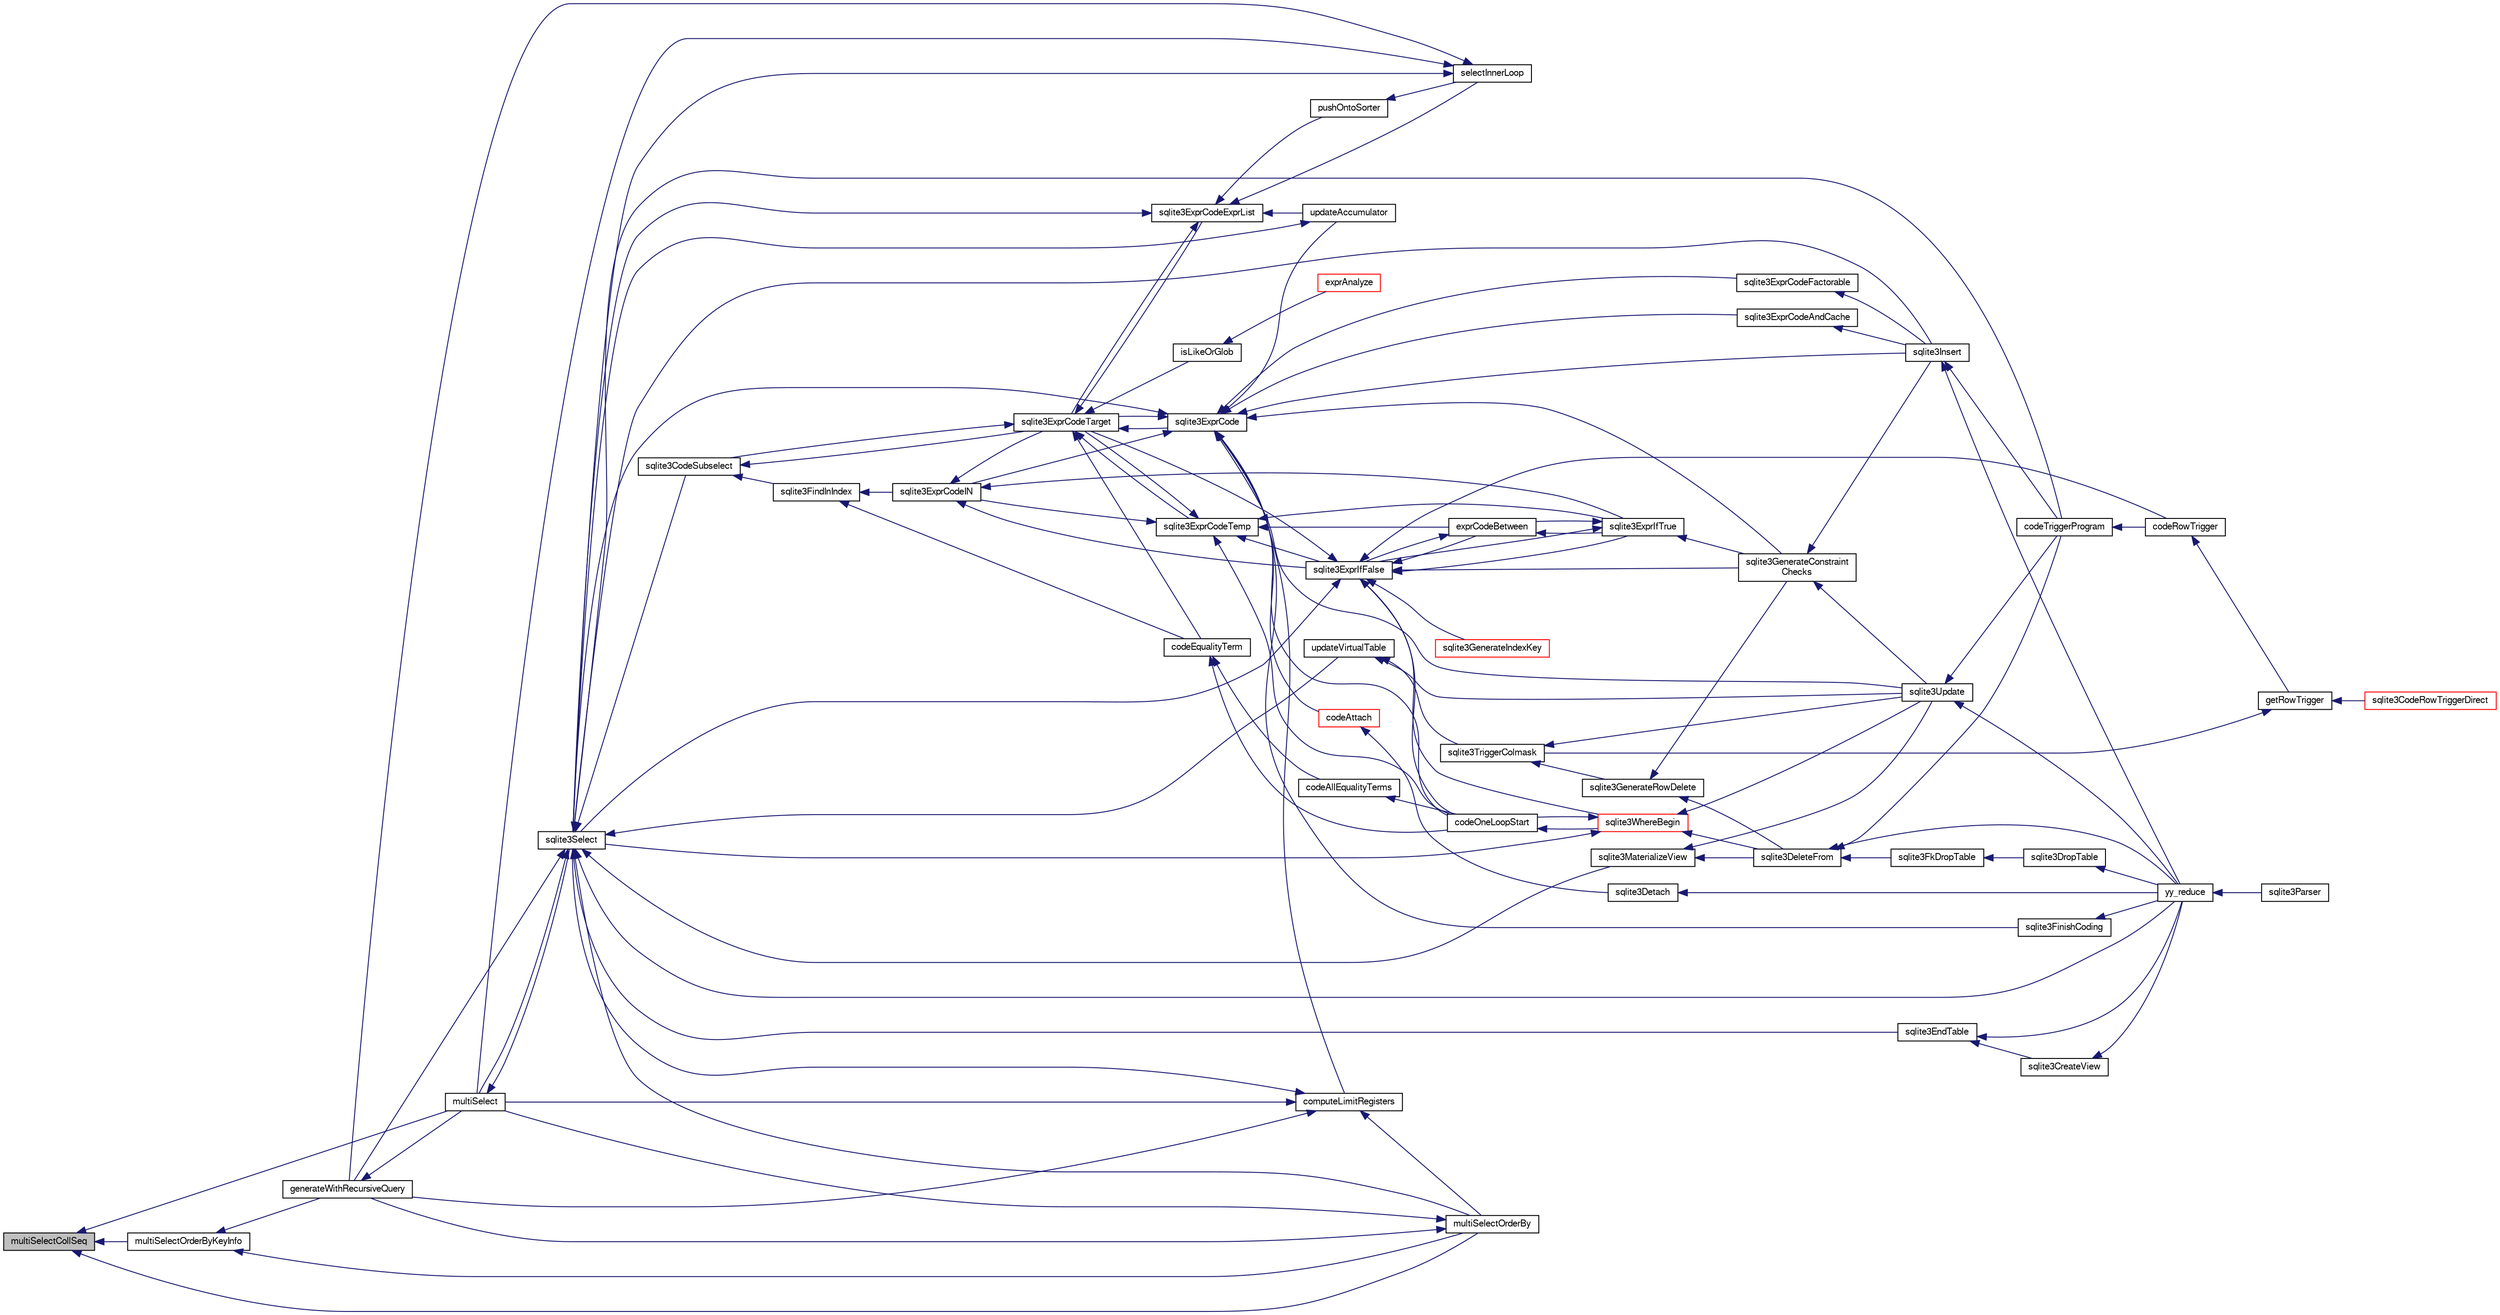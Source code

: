 digraph "multiSelectCollSeq"
{
  edge [fontname="FreeSans",fontsize="10",labelfontname="FreeSans",labelfontsize="10"];
  node [fontname="FreeSans",fontsize="10",shape=record];
  rankdir="LR";
  Node174376 [label="multiSelectCollSeq",height=0.2,width=0.4,color="black", fillcolor="grey75", style="filled", fontcolor="black"];
  Node174376 -> Node174377 [dir="back",color="midnightblue",fontsize="10",style="solid",fontname="FreeSans"];
  Node174377 [label="multiSelectOrderByKeyInfo",height=0.2,width=0.4,color="black", fillcolor="white", style="filled",URL="$sqlite3_8c.html#a3b58e0e1740b5e4d4cbc8322541d4de8"];
  Node174377 -> Node174378 [dir="back",color="midnightblue",fontsize="10",style="solid",fontname="FreeSans"];
  Node174378 [label="generateWithRecursiveQuery",height=0.2,width=0.4,color="black", fillcolor="white", style="filled",URL="$sqlite3_8c.html#ade2c3663fa9c3b9676507984b9483942"];
  Node174378 -> Node174379 [dir="back",color="midnightblue",fontsize="10",style="solid",fontname="FreeSans"];
  Node174379 [label="multiSelect",height=0.2,width=0.4,color="black", fillcolor="white", style="filled",URL="$sqlite3_8c.html#a6456c61f3d9b2389738753cedfa24fa7"];
  Node174379 -> Node174380 [dir="back",color="midnightblue",fontsize="10",style="solid",fontname="FreeSans"];
  Node174380 [label="sqlite3Select",height=0.2,width=0.4,color="black", fillcolor="white", style="filled",URL="$sqlite3_8c.html#a2465ee8c956209ba4b272477b7c21a45"];
  Node174380 -> Node174381 [dir="back",color="midnightblue",fontsize="10",style="solid",fontname="FreeSans"];
  Node174381 [label="sqlite3CodeSubselect",height=0.2,width=0.4,color="black", fillcolor="white", style="filled",URL="$sqlite3_8c.html#aa69b46d2204a1d1b110107a1be12ee0c"];
  Node174381 -> Node174382 [dir="back",color="midnightblue",fontsize="10",style="solid",fontname="FreeSans"];
  Node174382 [label="sqlite3FindInIndex",height=0.2,width=0.4,color="black", fillcolor="white", style="filled",URL="$sqlite3_8c.html#af7d8c56ab0231f44bb5f87b3fafeffb2"];
  Node174382 -> Node174383 [dir="back",color="midnightblue",fontsize="10",style="solid",fontname="FreeSans"];
  Node174383 [label="sqlite3ExprCodeIN",height=0.2,width=0.4,color="black", fillcolor="white", style="filled",URL="$sqlite3_8c.html#ad9cf4f5b5ffb90c24a4a0900c8626193"];
  Node174383 -> Node174384 [dir="back",color="midnightblue",fontsize="10",style="solid",fontname="FreeSans"];
  Node174384 [label="sqlite3ExprCodeTarget",height=0.2,width=0.4,color="black", fillcolor="white", style="filled",URL="$sqlite3_8c.html#a4f308397a0a3ed299ed31aaa1ae2a293"];
  Node174384 -> Node174381 [dir="back",color="midnightblue",fontsize="10",style="solid",fontname="FreeSans"];
  Node174384 -> Node174385 [dir="back",color="midnightblue",fontsize="10",style="solid",fontname="FreeSans"];
  Node174385 [label="sqlite3ExprCodeTemp",height=0.2,width=0.4,color="black", fillcolor="white", style="filled",URL="$sqlite3_8c.html#a3bc5c1ccb3c5851847e2aeb4a84ae1fc"];
  Node174385 -> Node174383 [dir="back",color="midnightblue",fontsize="10",style="solid",fontname="FreeSans"];
  Node174385 -> Node174384 [dir="back",color="midnightblue",fontsize="10",style="solid",fontname="FreeSans"];
  Node174385 -> Node174386 [dir="back",color="midnightblue",fontsize="10",style="solid",fontname="FreeSans"];
  Node174386 [label="exprCodeBetween",height=0.2,width=0.4,color="black", fillcolor="white", style="filled",URL="$sqlite3_8c.html#abd053493214542bca8f406f42145d173"];
  Node174386 -> Node174387 [dir="back",color="midnightblue",fontsize="10",style="solid",fontname="FreeSans"];
  Node174387 [label="sqlite3ExprIfTrue",height=0.2,width=0.4,color="black", fillcolor="white", style="filled",URL="$sqlite3_8c.html#ad93a55237c23e1b743ab1f59df1a1444"];
  Node174387 -> Node174386 [dir="back",color="midnightblue",fontsize="10",style="solid",fontname="FreeSans"];
  Node174387 -> Node174388 [dir="back",color="midnightblue",fontsize="10",style="solid",fontname="FreeSans"];
  Node174388 [label="sqlite3ExprIfFalse",height=0.2,width=0.4,color="black", fillcolor="white", style="filled",URL="$sqlite3_8c.html#af97ecccb5d56e321e118414b08f65b71"];
  Node174388 -> Node174384 [dir="back",color="midnightblue",fontsize="10",style="solid",fontname="FreeSans"];
  Node174388 -> Node174386 [dir="back",color="midnightblue",fontsize="10",style="solid",fontname="FreeSans"];
  Node174388 -> Node174387 [dir="back",color="midnightblue",fontsize="10",style="solid",fontname="FreeSans"];
  Node174388 -> Node174389 [dir="back",color="midnightblue",fontsize="10",style="solid",fontname="FreeSans"];
  Node174389 [label="sqlite3GenerateIndexKey",height=0.2,width=0.4,color="red", fillcolor="white", style="filled",URL="$sqlite3_8c.html#ab85ac93d5c5e6760f45f07897be7f272"];
  Node174388 -> Node174415 [dir="back",color="midnightblue",fontsize="10",style="solid",fontname="FreeSans"];
  Node174415 [label="sqlite3GenerateConstraint\lChecks",height=0.2,width=0.4,color="black", fillcolor="white", style="filled",URL="$sqlite3_8c.html#aef639c1e6a0c0a67ca6e7690ad931bd2"];
  Node174415 -> Node174413 [dir="back",color="midnightblue",fontsize="10",style="solid",fontname="FreeSans"];
  Node174413 [label="sqlite3Insert",height=0.2,width=0.4,color="black", fillcolor="white", style="filled",URL="$sqlite3_8c.html#a5b17c9c2000bae6bdff8e6be48d7dc2b"];
  Node174413 -> Node174406 [dir="back",color="midnightblue",fontsize="10",style="solid",fontname="FreeSans"];
  Node174406 [label="codeTriggerProgram",height=0.2,width=0.4,color="black", fillcolor="white", style="filled",URL="$sqlite3_8c.html#a120801f59d9281d201d2ff4b2606836e"];
  Node174406 -> Node174407 [dir="back",color="midnightblue",fontsize="10",style="solid",fontname="FreeSans"];
  Node174407 [label="codeRowTrigger",height=0.2,width=0.4,color="black", fillcolor="white", style="filled",URL="$sqlite3_8c.html#a463cea5aaaf388b560b206570a0022fc"];
  Node174407 -> Node174408 [dir="back",color="midnightblue",fontsize="10",style="solid",fontname="FreeSans"];
  Node174408 [label="getRowTrigger",height=0.2,width=0.4,color="black", fillcolor="white", style="filled",URL="$sqlite3_8c.html#a69626ef20b540d1a2b19cf56f3f45689"];
  Node174408 -> Node174409 [dir="back",color="midnightblue",fontsize="10",style="solid",fontname="FreeSans"];
  Node174409 [label="sqlite3CodeRowTriggerDirect",height=0.2,width=0.4,color="red", fillcolor="white", style="filled",URL="$sqlite3_8c.html#ad92829f9001bcf89a0299dad5a48acd4"];
  Node174408 -> Node174414 [dir="back",color="midnightblue",fontsize="10",style="solid",fontname="FreeSans"];
  Node174414 [label="sqlite3TriggerColmask",height=0.2,width=0.4,color="black", fillcolor="white", style="filled",URL="$sqlite3_8c.html#acace8e99e37ae5e84ea03c65e820c540"];
  Node174414 -> Node174402 [dir="back",color="midnightblue",fontsize="10",style="solid",fontname="FreeSans"];
  Node174402 [label="sqlite3GenerateRowDelete",height=0.2,width=0.4,color="black", fillcolor="white", style="filled",URL="$sqlite3_8c.html#a2c76cbf3027fc18fdbb8cb4cd96b77d9"];
  Node174402 -> Node174403 [dir="back",color="midnightblue",fontsize="10",style="solid",fontname="FreeSans"];
  Node174403 [label="sqlite3DeleteFrom",height=0.2,width=0.4,color="black", fillcolor="white", style="filled",URL="$sqlite3_8c.html#ab9b4b45349188b49eabb23f94608a091"];
  Node174403 -> Node174404 [dir="back",color="midnightblue",fontsize="10",style="solid",fontname="FreeSans"];
  Node174404 [label="sqlite3FkDropTable",height=0.2,width=0.4,color="black", fillcolor="white", style="filled",URL="$sqlite3_8c.html#a1218c6fc74e89152ceaa4760e82f5ef9"];
  Node174404 -> Node174405 [dir="back",color="midnightblue",fontsize="10",style="solid",fontname="FreeSans"];
  Node174405 [label="sqlite3DropTable",height=0.2,width=0.4,color="black", fillcolor="white", style="filled",URL="$sqlite3_8c.html#a5534f77364b5568783c0e50db3c9defb"];
  Node174405 -> Node174393 [dir="back",color="midnightblue",fontsize="10",style="solid",fontname="FreeSans"];
  Node174393 [label="yy_reduce",height=0.2,width=0.4,color="black", fillcolor="white", style="filled",URL="$sqlite3_8c.html#a7c419a9b25711c666a9a2449ef377f14"];
  Node174393 -> Node174394 [dir="back",color="midnightblue",fontsize="10",style="solid",fontname="FreeSans"];
  Node174394 [label="sqlite3Parser",height=0.2,width=0.4,color="black", fillcolor="white", style="filled",URL="$sqlite3_8c.html#a0327d71a5fabe0b6a343d78a2602e72a"];
  Node174403 -> Node174406 [dir="back",color="midnightblue",fontsize="10",style="solid",fontname="FreeSans"];
  Node174403 -> Node174393 [dir="back",color="midnightblue",fontsize="10",style="solid",fontname="FreeSans"];
  Node174402 -> Node174415 [dir="back",color="midnightblue",fontsize="10",style="solid",fontname="FreeSans"];
  Node174414 -> Node174411 [dir="back",color="midnightblue",fontsize="10",style="solid",fontname="FreeSans"];
  Node174411 [label="sqlite3Update",height=0.2,width=0.4,color="black", fillcolor="white", style="filled",URL="$sqlite3_8c.html#ac5aa67c46e8cc8174566fabe6809fafa"];
  Node174411 -> Node174406 [dir="back",color="midnightblue",fontsize="10",style="solid",fontname="FreeSans"];
  Node174411 -> Node174393 [dir="back",color="midnightblue",fontsize="10",style="solid",fontname="FreeSans"];
  Node174413 -> Node174393 [dir="back",color="midnightblue",fontsize="10",style="solid",fontname="FreeSans"];
  Node174415 -> Node174411 [dir="back",color="midnightblue",fontsize="10",style="solid",fontname="FreeSans"];
  Node174388 -> Node174380 [dir="back",color="midnightblue",fontsize="10",style="solid",fontname="FreeSans"];
  Node174388 -> Node174407 [dir="back",color="midnightblue",fontsize="10",style="solid",fontname="FreeSans"];
  Node174388 -> Node174421 [dir="back",color="midnightblue",fontsize="10",style="solid",fontname="FreeSans"];
  Node174421 [label="codeOneLoopStart",height=0.2,width=0.4,color="black", fillcolor="white", style="filled",URL="$sqlite3_8c.html#aa868875120b151c169cc79139ed6e008"];
  Node174421 -> Node174418 [dir="back",color="midnightblue",fontsize="10",style="solid",fontname="FreeSans"];
  Node174418 [label="sqlite3WhereBegin",height=0.2,width=0.4,color="red", fillcolor="white", style="filled",URL="$sqlite3_8c.html#acad049f5c9a96a8118cffd5e5ce89f7c"];
  Node174418 -> Node174403 [dir="back",color="midnightblue",fontsize="10",style="solid",fontname="FreeSans"];
  Node174418 -> Node174380 [dir="back",color="midnightblue",fontsize="10",style="solid",fontname="FreeSans"];
  Node174418 -> Node174411 [dir="back",color="midnightblue",fontsize="10",style="solid",fontname="FreeSans"];
  Node174418 -> Node174421 [dir="back",color="midnightblue",fontsize="10",style="solid",fontname="FreeSans"];
  Node174388 -> Node174418 [dir="back",color="midnightblue",fontsize="10",style="solid",fontname="FreeSans"];
  Node174387 -> Node174415 [dir="back",color="midnightblue",fontsize="10",style="solid",fontname="FreeSans"];
  Node174386 -> Node174388 [dir="back",color="midnightblue",fontsize="10",style="solid",fontname="FreeSans"];
  Node174385 -> Node174387 [dir="back",color="midnightblue",fontsize="10",style="solid",fontname="FreeSans"];
  Node174385 -> Node174388 [dir="back",color="midnightblue",fontsize="10",style="solid",fontname="FreeSans"];
  Node174385 -> Node174421 [dir="back",color="midnightblue",fontsize="10",style="solid",fontname="FreeSans"];
  Node174384 -> Node174422 [dir="back",color="midnightblue",fontsize="10",style="solid",fontname="FreeSans"];
  Node174422 [label="sqlite3ExprCode",height=0.2,width=0.4,color="black", fillcolor="white", style="filled",URL="$sqlite3_8c.html#a75f270fb0b111b86924cca4ea507b417"];
  Node174422 -> Node174383 [dir="back",color="midnightblue",fontsize="10",style="solid",fontname="FreeSans"];
  Node174422 -> Node174384 [dir="back",color="midnightblue",fontsize="10",style="solid",fontname="FreeSans"];
  Node174422 -> Node174423 [dir="back",color="midnightblue",fontsize="10",style="solid",fontname="FreeSans"];
  Node174423 [label="sqlite3ExprCodeFactorable",height=0.2,width=0.4,color="black", fillcolor="white", style="filled",URL="$sqlite3_8c.html#a843f7fd58eec5a683c1fd8435fcd1e84"];
  Node174423 -> Node174413 [dir="back",color="midnightblue",fontsize="10",style="solid",fontname="FreeSans"];
  Node174422 -> Node174424 [dir="back",color="midnightblue",fontsize="10",style="solid",fontname="FreeSans"];
  Node174424 [label="sqlite3ExprCodeAndCache",height=0.2,width=0.4,color="black", fillcolor="white", style="filled",URL="$sqlite3_8c.html#ae3e46527d9b7fc9cb9236d21a5e6b1d8"];
  Node174424 -> Node174413 [dir="back",color="midnightblue",fontsize="10",style="solid",fontname="FreeSans"];
  Node174422 -> Node174425 [dir="back",color="midnightblue",fontsize="10",style="solid",fontname="FreeSans"];
  Node174425 [label="codeAttach",height=0.2,width=0.4,color="red", fillcolor="white", style="filled",URL="$sqlite3_8c.html#ade4e9e30d828a19c191fdcb098676d5b"];
  Node174425 -> Node174426 [dir="back",color="midnightblue",fontsize="10",style="solid",fontname="FreeSans"];
  Node174426 [label="sqlite3Detach",height=0.2,width=0.4,color="black", fillcolor="white", style="filled",URL="$sqlite3_8c.html#ab1a5a0b01c7560aef5e0b8603a68747d"];
  Node174426 -> Node174393 [dir="back",color="midnightblue",fontsize="10",style="solid",fontname="FreeSans"];
  Node174422 -> Node174428 [dir="back",color="midnightblue",fontsize="10",style="solid",fontname="FreeSans"];
  Node174428 [label="sqlite3FinishCoding",height=0.2,width=0.4,color="black", fillcolor="white", style="filled",URL="$sqlite3_8c.html#a651bc5b446c276c092705856d995b278"];
  Node174428 -> Node174393 [dir="back",color="midnightblue",fontsize="10",style="solid",fontname="FreeSans"];
  Node174422 -> Node174413 [dir="back",color="midnightblue",fontsize="10",style="solid",fontname="FreeSans"];
  Node174422 -> Node174415 [dir="back",color="midnightblue",fontsize="10",style="solid",fontname="FreeSans"];
  Node174422 -> Node174429 [dir="back",color="midnightblue",fontsize="10",style="solid",fontname="FreeSans"];
  Node174429 [label="computeLimitRegisters",height=0.2,width=0.4,color="black", fillcolor="white", style="filled",URL="$sqlite3_8c.html#ae9d37055e4905929b6f6cda5461e2f37"];
  Node174429 -> Node174378 [dir="back",color="midnightblue",fontsize="10",style="solid",fontname="FreeSans"];
  Node174429 -> Node174379 [dir="back",color="midnightblue",fontsize="10",style="solid",fontname="FreeSans"];
  Node174429 -> Node174430 [dir="back",color="midnightblue",fontsize="10",style="solid",fontname="FreeSans"];
  Node174430 [label="multiSelectOrderBy",height=0.2,width=0.4,color="black", fillcolor="white", style="filled",URL="$sqlite3_8c.html#afcdb8488c6f4dfdadaf9f04bca35b808"];
  Node174430 -> Node174378 [dir="back",color="midnightblue",fontsize="10",style="solid",fontname="FreeSans"];
  Node174430 -> Node174379 [dir="back",color="midnightblue",fontsize="10",style="solid",fontname="FreeSans"];
  Node174429 -> Node174380 [dir="back",color="midnightblue",fontsize="10",style="solid",fontname="FreeSans"];
  Node174422 -> Node174431 [dir="back",color="midnightblue",fontsize="10",style="solid",fontname="FreeSans"];
  Node174431 [label="updateAccumulator",height=0.2,width=0.4,color="black", fillcolor="white", style="filled",URL="$sqlite3_8c.html#a1681660dd3ecd50c8727d6e56a537bd9"];
  Node174431 -> Node174380 [dir="back",color="midnightblue",fontsize="10",style="solid",fontname="FreeSans"];
  Node174422 -> Node174380 [dir="back",color="midnightblue",fontsize="10",style="solid",fontname="FreeSans"];
  Node174422 -> Node174411 [dir="back",color="midnightblue",fontsize="10",style="solid",fontname="FreeSans"];
  Node174422 -> Node174421 [dir="back",color="midnightblue",fontsize="10",style="solid",fontname="FreeSans"];
  Node174384 -> Node174432 [dir="back",color="midnightblue",fontsize="10",style="solid",fontname="FreeSans"];
  Node174432 [label="sqlite3ExprCodeExprList",height=0.2,width=0.4,color="black", fillcolor="white", style="filled",URL="$sqlite3_8c.html#a05b2b3dc3de7565de24eb3a2ff4e9566"];
  Node174432 -> Node174384 [dir="back",color="midnightblue",fontsize="10",style="solid",fontname="FreeSans"];
  Node174432 -> Node174433 [dir="back",color="midnightblue",fontsize="10",style="solid",fontname="FreeSans"];
  Node174433 [label="pushOntoSorter",height=0.2,width=0.4,color="black", fillcolor="white", style="filled",URL="$sqlite3_8c.html#a4555397beb584a386e7739cf022a6651"];
  Node174433 -> Node174434 [dir="back",color="midnightblue",fontsize="10",style="solid",fontname="FreeSans"];
  Node174434 [label="selectInnerLoop",height=0.2,width=0.4,color="black", fillcolor="white", style="filled",URL="$sqlite3_8c.html#ababe0933661ebe67eb0e6074bb1fd411"];
  Node174434 -> Node174378 [dir="back",color="midnightblue",fontsize="10",style="solid",fontname="FreeSans"];
  Node174434 -> Node174379 [dir="back",color="midnightblue",fontsize="10",style="solid",fontname="FreeSans"];
  Node174434 -> Node174380 [dir="back",color="midnightblue",fontsize="10",style="solid",fontname="FreeSans"];
  Node174432 -> Node174434 [dir="back",color="midnightblue",fontsize="10",style="solid",fontname="FreeSans"];
  Node174432 -> Node174431 [dir="back",color="midnightblue",fontsize="10",style="solid",fontname="FreeSans"];
  Node174432 -> Node174380 [dir="back",color="midnightblue",fontsize="10",style="solid",fontname="FreeSans"];
  Node174384 -> Node174435 [dir="back",color="midnightblue",fontsize="10",style="solid",fontname="FreeSans"];
  Node174435 [label="isLikeOrGlob",height=0.2,width=0.4,color="black", fillcolor="white", style="filled",URL="$sqlite3_8c.html#a6c38e495198bf8976f68d1a6ebd74a50"];
  Node174435 -> Node174436 [dir="back",color="midnightblue",fontsize="10",style="solid",fontname="FreeSans"];
  Node174436 [label="exprAnalyze",height=0.2,width=0.4,color="red", fillcolor="white", style="filled",URL="$sqlite3_8c.html#acb10e48c9a4184a4edd9bfd5b14ad0b7"];
  Node174384 -> Node174444 [dir="back",color="midnightblue",fontsize="10",style="solid",fontname="FreeSans"];
  Node174444 [label="codeEqualityTerm",height=0.2,width=0.4,color="black", fillcolor="white", style="filled",URL="$sqlite3_8c.html#ad88a57073f031452c9843e97f15acc47"];
  Node174444 -> Node174445 [dir="back",color="midnightblue",fontsize="10",style="solid",fontname="FreeSans"];
  Node174445 [label="codeAllEqualityTerms",height=0.2,width=0.4,color="black", fillcolor="white", style="filled",URL="$sqlite3_8c.html#a3095598b812500a4efe41bf17cd49381"];
  Node174445 -> Node174421 [dir="back",color="midnightblue",fontsize="10",style="solid",fontname="FreeSans"];
  Node174444 -> Node174421 [dir="back",color="midnightblue",fontsize="10",style="solid",fontname="FreeSans"];
  Node174383 -> Node174387 [dir="back",color="midnightblue",fontsize="10",style="solid",fontname="FreeSans"];
  Node174383 -> Node174388 [dir="back",color="midnightblue",fontsize="10",style="solid",fontname="FreeSans"];
  Node174382 -> Node174444 [dir="back",color="midnightblue",fontsize="10",style="solid",fontname="FreeSans"];
  Node174381 -> Node174384 [dir="back",color="midnightblue",fontsize="10",style="solid",fontname="FreeSans"];
  Node174380 -> Node174396 [dir="back",color="midnightblue",fontsize="10",style="solid",fontname="FreeSans"];
  Node174396 [label="sqlite3EndTable",height=0.2,width=0.4,color="black", fillcolor="white", style="filled",URL="$sqlite3_8c.html#a7b5f2c66c0f0b6f819d970ca389768b0"];
  Node174396 -> Node174397 [dir="back",color="midnightblue",fontsize="10",style="solid",fontname="FreeSans"];
  Node174397 [label="sqlite3CreateView",height=0.2,width=0.4,color="black", fillcolor="white", style="filled",URL="$sqlite3_8c.html#a9d85cb00ff71dee5cd9a019503a6982e"];
  Node174397 -> Node174393 [dir="back",color="midnightblue",fontsize="10",style="solid",fontname="FreeSans"];
  Node174396 -> Node174393 [dir="back",color="midnightblue",fontsize="10",style="solid",fontname="FreeSans"];
  Node174380 -> Node174446 [dir="back",color="midnightblue",fontsize="10",style="solid",fontname="FreeSans"];
  Node174446 [label="sqlite3MaterializeView",height=0.2,width=0.4,color="black", fillcolor="white", style="filled",URL="$sqlite3_8c.html#a4557984b0b75f998fb0c3f231c9b1def"];
  Node174446 -> Node174403 [dir="back",color="midnightblue",fontsize="10",style="solid",fontname="FreeSans"];
  Node174446 -> Node174411 [dir="back",color="midnightblue",fontsize="10",style="solid",fontname="FreeSans"];
  Node174380 -> Node174413 [dir="back",color="midnightblue",fontsize="10",style="solid",fontname="FreeSans"];
  Node174380 -> Node174378 [dir="back",color="midnightblue",fontsize="10",style="solid",fontname="FreeSans"];
  Node174380 -> Node174379 [dir="back",color="midnightblue",fontsize="10",style="solid",fontname="FreeSans"];
  Node174380 -> Node174430 [dir="back",color="midnightblue",fontsize="10",style="solid",fontname="FreeSans"];
  Node174380 -> Node174406 [dir="back",color="midnightblue",fontsize="10",style="solid",fontname="FreeSans"];
  Node174380 -> Node174447 [dir="back",color="midnightblue",fontsize="10",style="solid",fontname="FreeSans"];
  Node174447 [label="updateVirtualTable",height=0.2,width=0.4,color="black", fillcolor="white", style="filled",URL="$sqlite3_8c.html#a740220531db9293c39a2cdd7da3f74e1"];
  Node174447 -> Node174414 [dir="back",color="midnightblue",fontsize="10",style="solid",fontname="FreeSans"];
  Node174447 -> Node174411 [dir="back",color="midnightblue",fontsize="10",style="solid",fontname="FreeSans"];
  Node174380 -> Node174393 [dir="back",color="midnightblue",fontsize="10",style="solid",fontname="FreeSans"];
  Node174377 -> Node174430 [dir="back",color="midnightblue",fontsize="10",style="solid",fontname="FreeSans"];
  Node174376 -> Node174379 [dir="back",color="midnightblue",fontsize="10",style="solid",fontname="FreeSans"];
  Node174376 -> Node174430 [dir="back",color="midnightblue",fontsize="10",style="solid",fontname="FreeSans"];
}
